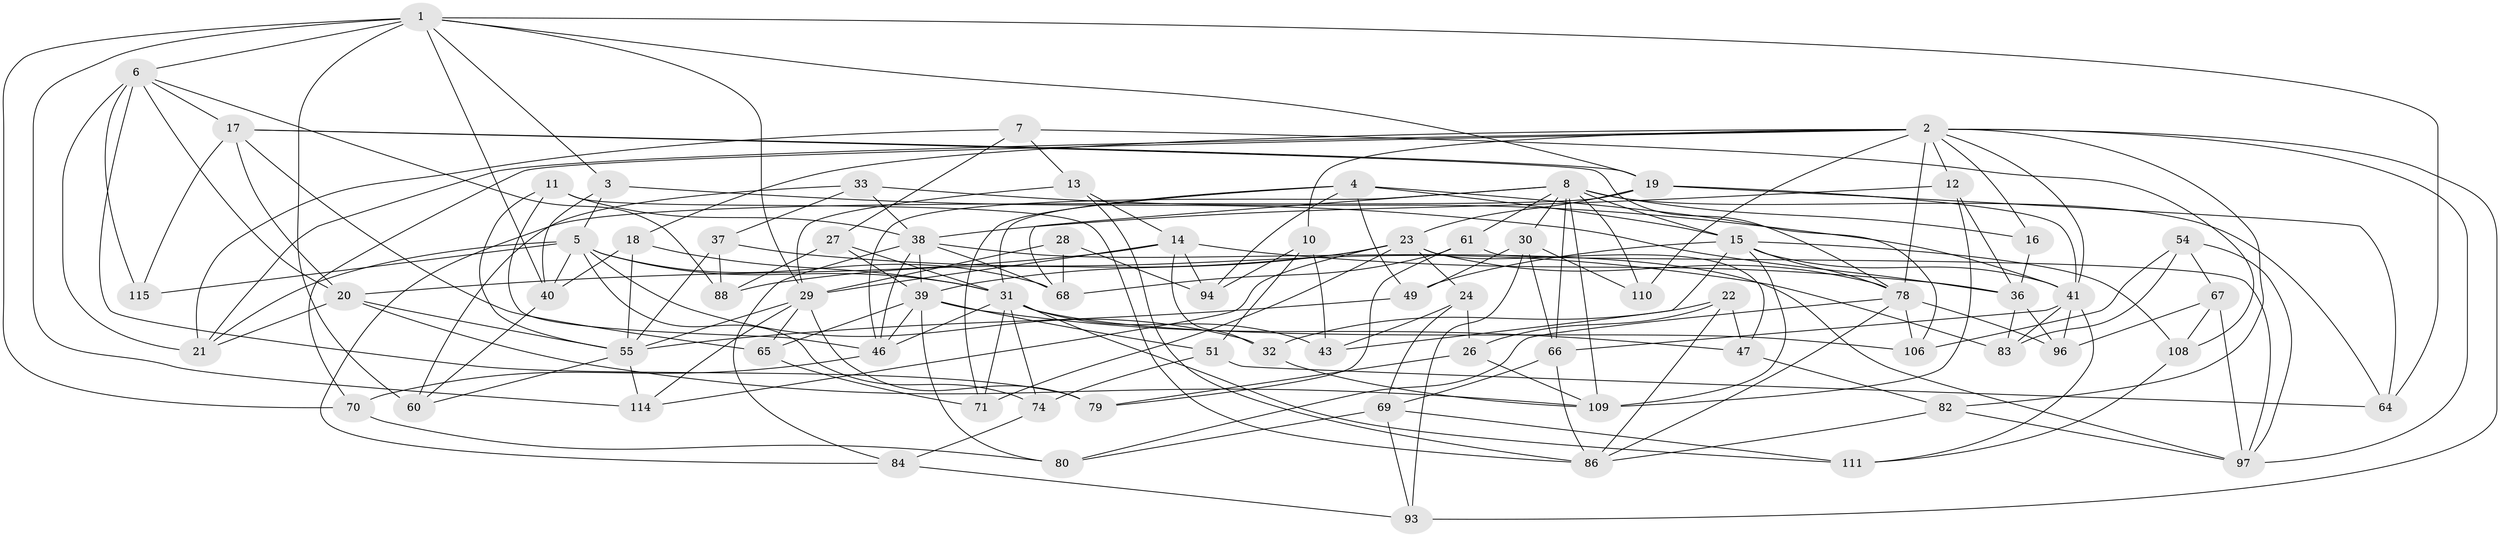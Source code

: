 // original degree distribution, {4: 1.0}
// Generated by graph-tools (version 1.1) at 2025/20/03/04/25 18:20:33]
// undirected, 74 vertices, 191 edges
graph export_dot {
graph [start="1"]
  node [color=gray90,style=filled];
  1 [super="+34+53"];
  2 [super="+98+35"];
  3;
  4 [super="+9"];
  5 [super="+92+99"];
  6 [super="+25"];
  7;
  8 [super="+103+44"];
  10;
  11;
  12;
  13;
  14 [super="+77"];
  15 [super="+73"];
  16;
  17 [super="+81"];
  18;
  19 [super="+118"];
  20 [super="+121"];
  21 [super="+124"];
  22;
  23 [super="+52+119"];
  24;
  26;
  27;
  28;
  29 [super="+107+100"];
  30 [super="+117"];
  31 [super="+85+45"];
  32;
  33;
  36 [super="+59"];
  37;
  38 [super="+62+42"];
  39 [super="+113+57"];
  40 [super="+122"];
  41 [super="+56"];
  43;
  46 [super="+95"];
  47;
  49;
  51;
  54;
  55 [super="+63"];
  60;
  61;
  64;
  65;
  66 [super="+102"];
  67;
  68 [super="+112"];
  69 [super="+90"];
  70;
  71;
  74;
  78 [super="+101+89"];
  79;
  80;
  82;
  83;
  84;
  86 [super="+91"];
  88;
  93;
  94;
  96;
  97 [super="+105"];
  106;
  108;
  109 [super="+116"];
  110;
  111;
  114;
  115;
  1 -- 70;
  1 -- 3;
  1 -- 40 [weight=2];
  1 -- 60;
  1 -- 114;
  1 -- 64;
  1 -- 29;
  1 -- 19;
  1 -- 6;
  2 -- 12;
  2 -- 21 [weight=2];
  2 -- 16 [weight=2];
  2 -- 18;
  2 -- 10;
  2 -- 97;
  2 -- 70;
  2 -- 110;
  2 -- 78;
  2 -- 82;
  2 -- 93;
  2 -- 41;
  3 -- 36;
  3 -- 40;
  3 -- 5;
  4 -- 49;
  4 -- 106;
  4 -- 71;
  4 -- 94;
  4 -- 15;
  4 -- 31;
  5 -- 68;
  5 -- 32;
  5 -- 74;
  5 -- 31;
  5 -- 40;
  5 -- 21;
  5 -- 115;
  6 -- 88;
  6 -- 79;
  6 -- 115 [weight=2];
  6 -- 17;
  6 -- 20;
  6 -- 21;
  7 -- 27;
  7 -- 108;
  7 -- 13;
  7 -- 21;
  8 -- 61;
  8 -- 66;
  8 -- 16;
  8 -- 68;
  8 -- 46;
  8 -- 64;
  8 -- 110;
  8 -- 109;
  8 -- 30;
  8 -- 15;
  10 -- 94;
  10 -- 51;
  10 -- 43;
  11 -- 55;
  11 -- 46;
  11 -- 86;
  11 -- 38;
  12 -- 36;
  12 -- 38;
  12 -- 109;
  13 -- 14;
  13 -- 86;
  13 -- 29;
  14 -- 32;
  14 -- 94;
  14 -- 20;
  14 -- 29;
  14 -- 36;
  15 -- 43;
  15 -- 108;
  15 -- 49;
  15 -- 41;
  15 -- 78;
  15 -- 109;
  16 -- 36;
  17 -- 78;
  17 -- 65;
  17 -- 115;
  17 -- 20;
  17 -- 19;
  18 -- 40;
  18 -- 31;
  18 -- 55;
  19 -- 41;
  19 -- 84;
  19 -- 64;
  19 -- 23;
  20 -- 55;
  20 -- 21;
  20 -- 109;
  22 -- 26;
  22 -- 47;
  22 -- 32;
  22 -- 86;
  23 -- 47;
  23 -- 88;
  23 -- 114;
  23 -- 39;
  23 -- 24;
  23 -- 71;
  23 -- 78;
  24 -- 26;
  24 -- 43;
  24 -- 69;
  26 -- 109;
  26 -- 79;
  27 -- 88;
  27 -- 39;
  27 -- 31;
  28 -- 94;
  28 -- 68 [weight=2];
  28 -- 29;
  29 -- 114;
  29 -- 65;
  29 -- 79;
  29 -- 55;
  30 -- 93;
  30 -- 110 [weight=2];
  30 -- 49;
  30 -- 66;
  31 -- 111;
  31 -- 74;
  31 -- 106;
  31 -- 71;
  31 -- 43;
  31 -- 46;
  32 -- 109;
  33 -- 60;
  33 -- 37;
  33 -- 41;
  33 -- 38;
  36 -- 96;
  36 -- 83;
  37 -- 88;
  37 -- 83;
  37 -- 55;
  38 -- 46;
  38 -- 97;
  38 -- 68;
  38 -- 39;
  38 -- 84;
  39 -- 47;
  39 -- 65;
  39 -- 51;
  39 -- 46;
  39 -- 80;
  40 -- 60;
  41 -- 83;
  41 -- 96;
  41 -- 66;
  41 -- 111;
  46 -- 70;
  47 -- 82;
  49 -- 55;
  51 -- 64;
  51 -- 74;
  54 -- 106;
  54 -- 83;
  54 -- 67;
  54 -- 97;
  55 -- 60;
  55 -- 114;
  61 -- 97;
  61 -- 79;
  61 -- 68;
  65 -- 71;
  66 -- 86;
  66 -- 69 [weight=2];
  67 -- 108;
  67 -- 96;
  67 -- 97;
  69 -- 80;
  69 -- 111;
  69 -- 93;
  70 -- 80;
  74 -- 84;
  78 -- 80;
  78 -- 86;
  78 -- 96;
  78 -- 106;
  82 -- 86;
  82 -- 97;
  84 -- 93;
  108 -- 111;
}
